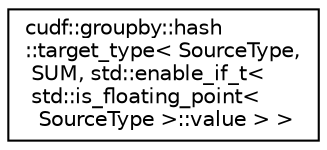 digraph "Graphical Class Hierarchy"
{
 // LATEX_PDF_SIZE
  edge [fontname="Helvetica",fontsize="10",labelfontname="Helvetica",labelfontsize="10"];
  node [fontname="Helvetica",fontsize="10",shape=record];
  rankdir="LR";
  Node0 [label="cudf::groupby::hash\l::target_type\< SourceType,\l SUM, std::enable_if_t\<\l std::is_floating_point\<\l SourceType \>::value \> \>",height=0.2,width=0.4,color="black", fillcolor="white", style="filled",URL="$structcudf_1_1groupby_1_1hash_1_1target__type_3_01SourceType_00_01SUM_00_01std_1_1enable__if__t_a680036771476095aead6acbda8d10eb.html",tooltip=" "];
}
